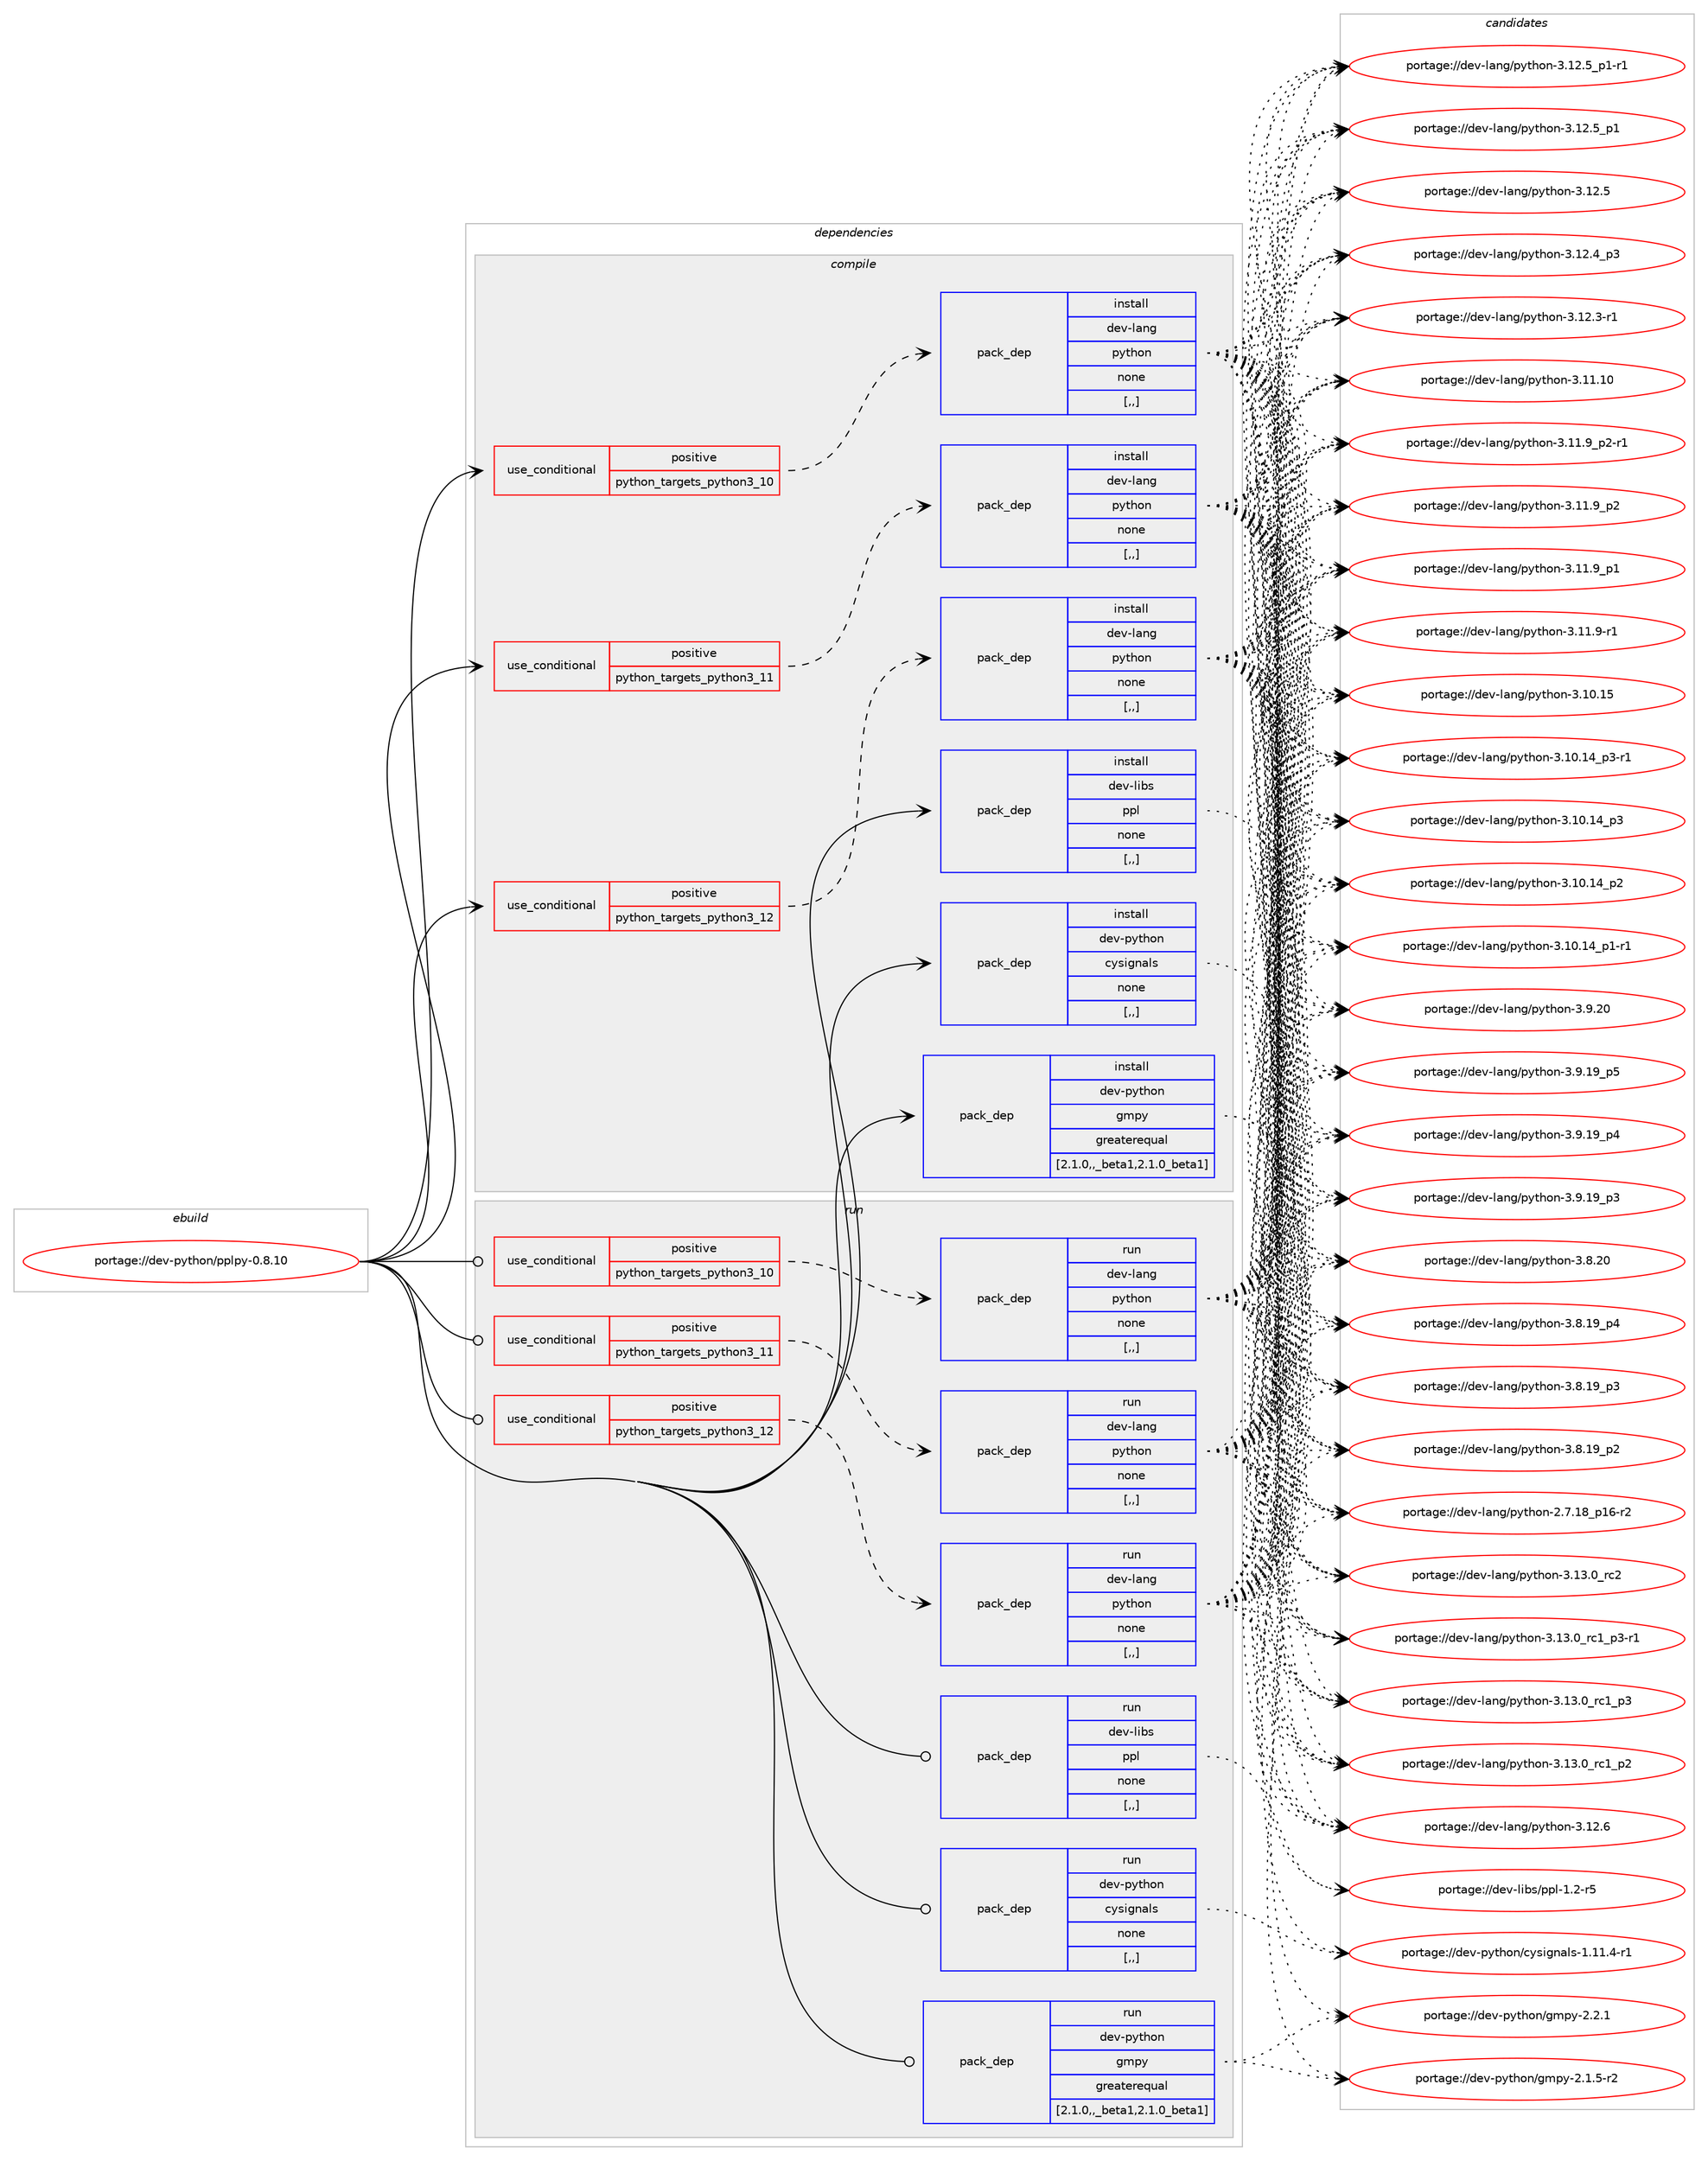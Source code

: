 digraph prolog {

# *************
# Graph options
# *************

newrank=true;
concentrate=true;
compound=true;
graph [rankdir=LR,fontname=Helvetica,fontsize=10,ranksep=1.5];#, ranksep=2.5, nodesep=0.2];
edge  [arrowhead=vee];
node  [fontname=Helvetica,fontsize=10];

# **********
# The ebuild
# **********

subgraph cluster_leftcol {
color=gray;
label=<<i>ebuild</i>>;
id [label="portage://dev-python/pplpy-0.8.10", color=red, width=4, href="../dev-python/pplpy-0.8.10.svg"];
}

# ****************
# The dependencies
# ****************

subgraph cluster_midcol {
color=gray;
label=<<i>dependencies</i>>;
subgraph cluster_compile {
fillcolor="#eeeeee";
style=filled;
label=<<i>compile</i>>;
subgraph cond166692 {
dependency649728 [label=<<TABLE BORDER="0" CELLBORDER="1" CELLSPACING="0" CELLPADDING="4"><TR><TD ROWSPAN="3" CELLPADDING="10">use_conditional</TD></TR><TR><TD>positive</TD></TR><TR><TD>python_targets_python3_10</TD></TR></TABLE>>, shape=none, color=red];
subgraph pack478215 {
dependency649729 [label=<<TABLE BORDER="0" CELLBORDER="1" CELLSPACING="0" CELLPADDING="4" WIDTH="220"><TR><TD ROWSPAN="6" CELLPADDING="30">pack_dep</TD></TR><TR><TD WIDTH="110">install</TD></TR><TR><TD>dev-lang</TD></TR><TR><TD>python</TD></TR><TR><TD>none</TD></TR><TR><TD>[,,]</TD></TR></TABLE>>, shape=none, color=blue];
}
dependency649728:e -> dependency649729:w [weight=20,style="dashed",arrowhead="vee"];
}
id:e -> dependency649728:w [weight=20,style="solid",arrowhead="vee"];
subgraph cond166693 {
dependency649730 [label=<<TABLE BORDER="0" CELLBORDER="1" CELLSPACING="0" CELLPADDING="4"><TR><TD ROWSPAN="3" CELLPADDING="10">use_conditional</TD></TR><TR><TD>positive</TD></TR><TR><TD>python_targets_python3_11</TD></TR></TABLE>>, shape=none, color=red];
subgraph pack478216 {
dependency649731 [label=<<TABLE BORDER="0" CELLBORDER="1" CELLSPACING="0" CELLPADDING="4" WIDTH="220"><TR><TD ROWSPAN="6" CELLPADDING="30">pack_dep</TD></TR><TR><TD WIDTH="110">install</TD></TR><TR><TD>dev-lang</TD></TR><TR><TD>python</TD></TR><TR><TD>none</TD></TR><TR><TD>[,,]</TD></TR></TABLE>>, shape=none, color=blue];
}
dependency649730:e -> dependency649731:w [weight=20,style="dashed",arrowhead="vee"];
}
id:e -> dependency649730:w [weight=20,style="solid",arrowhead="vee"];
subgraph cond166694 {
dependency649732 [label=<<TABLE BORDER="0" CELLBORDER="1" CELLSPACING="0" CELLPADDING="4"><TR><TD ROWSPAN="3" CELLPADDING="10">use_conditional</TD></TR><TR><TD>positive</TD></TR><TR><TD>python_targets_python3_12</TD></TR></TABLE>>, shape=none, color=red];
subgraph pack478217 {
dependency649733 [label=<<TABLE BORDER="0" CELLBORDER="1" CELLSPACING="0" CELLPADDING="4" WIDTH="220"><TR><TD ROWSPAN="6" CELLPADDING="30">pack_dep</TD></TR><TR><TD WIDTH="110">install</TD></TR><TR><TD>dev-lang</TD></TR><TR><TD>python</TD></TR><TR><TD>none</TD></TR><TR><TD>[,,]</TD></TR></TABLE>>, shape=none, color=blue];
}
dependency649732:e -> dependency649733:w [weight=20,style="dashed",arrowhead="vee"];
}
id:e -> dependency649732:w [weight=20,style="solid",arrowhead="vee"];
subgraph pack478218 {
dependency649734 [label=<<TABLE BORDER="0" CELLBORDER="1" CELLSPACING="0" CELLPADDING="4" WIDTH="220"><TR><TD ROWSPAN="6" CELLPADDING="30">pack_dep</TD></TR><TR><TD WIDTH="110">install</TD></TR><TR><TD>dev-libs</TD></TR><TR><TD>ppl</TD></TR><TR><TD>none</TD></TR><TR><TD>[,,]</TD></TR></TABLE>>, shape=none, color=blue];
}
id:e -> dependency649734:w [weight=20,style="solid",arrowhead="vee"];
subgraph pack478219 {
dependency649735 [label=<<TABLE BORDER="0" CELLBORDER="1" CELLSPACING="0" CELLPADDING="4" WIDTH="220"><TR><TD ROWSPAN="6" CELLPADDING="30">pack_dep</TD></TR><TR><TD WIDTH="110">install</TD></TR><TR><TD>dev-python</TD></TR><TR><TD>cysignals</TD></TR><TR><TD>none</TD></TR><TR><TD>[,,]</TD></TR></TABLE>>, shape=none, color=blue];
}
id:e -> dependency649735:w [weight=20,style="solid",arrowhead="vee"];
subgraph pack478220 {
dependency649736 [label=<<TABLE BORDER="0" CELLBORDER="1" CELLSPACING="0" CELLPADDING="4" WIDTH="220"><TR><TD ROWSPAN="6" CELLPADDING="30">pack_dep</TD></TR><TR><TD WIDTH="110">install</TD></TR><TR><TD>dev-python</TD></TR><TR><TD>gmpy</TD></TR><TR><TD>greaterequal</TD></TR><TR><TD>[2.1.0,,_beta1,2.1.0_beta1]</TD></TR></TABLE>>, shape=none, color=blue];
}
id:e -> dependency649736:w [weight=20,style="solid",arrowhead="vee"];
}
subgraph cluster_compileandrun {
fillcolor="#eeeeee";
style=filled;
label=<<i>compile and run</i>>;
}
subgraph cluster_run {
fillcolor="#eeeeee";
style=filled;
label=<<i>run</i>>;
subgraph cond166695 {
dependency649737 [label=<<TABLE BORDER="0" CELLBORDER="1" CELLSPACING="0" CELLPADDING="4"><TR><TD ROWSPAN="3" CELLPADDING="10">use_conditional</TD></TR><TR><TD>positive</TD></TR><TR><TD>python_targets_python3_10</TD></TR></TABLE>>, shape=none, color=red];
subgraph pack478221 {
dependency649738 [label=<<TABLE BORDER="0" CELLBORDER="1" CELLSPACING="0" CELLPADDING="4" WIDTH="220"><TR><TD ROWSPAN="6" CELLPADDING="30">pack_dep</TD></TR><TR><TD WIDTH="110">run</TD></TR><TR><TD>dev-lang</TD></TR><TR><TD>python</TD></TR><TR><TD>none</TD></TR><TR><TD>[,,]</TD></TR></TABLE>>, shape=none, color=blue];
}
dependency649737:e -> dependency649738:w [weight=20,style="dashed",arrowhead="vee"];
}
id:e -> dependency649737:w [weight=20,style="solid",arrowhead="odot"];
subgraph cond166696 {
dependency649739 [label=<<TABLE BORDER="0" CELLBORDER="1" CELLSPACING="0" CELLPADDING="4"><TR><TD ROWSPAN="3" CELLPADDING="10">use_conditional</TD></TR><TR><TD>positive</TD></TR><TR><TD>python_targets_python3_11</TD></TR></TABLE>>, shape=none, color=red];
subgraph pack478222 {
dependency649740 [label=<<TABLE BORDER="0" CELLBORDER="1" CELLSPACING="0" CELLPADDING="4" WIDTH="220"><TR><TD ROWSPAN="6" CELLPADDING="30">pack_dep</TD></TR><TR><TD WIDTH="110">run</TD></TR><TR><TD>dev-lang</TD></TR><TR><TD>python</TD></TR><TR><TD>none</TD></TR><TR><TD>[,,]</TD></TR></TABLE>>, shape=none, color=blue];
}
dependency649739:e -> dependency649740:w [weight=20,style="dashed",arrowhead="vee"];
}
id:e -> dependency649739:w [weight=20,style="solid",arrowhead="odot"];
subgraph cond166697 {
dependency649741 [label=<<TABLE BORDER="0" CELLBORDER="1" CELLSPACING="0" CELLPADDING="4"><TR><TD ROWSPAN="3" CELLPADDING="10">use_conditional</TD></TR><TR><TD>positive</TD></TR><TR><TD>python_targets_python3_12</TD></TR></TABLE>>, shape=none, color=red];
subgraph pack478223 {
dependency649742 [label=<<TABLE BORDER="0" CELLBORDER="1" CELLSPACING="0" CELLPADDING="4" WIDTH="220"><TR><TD ROWSPAN="6" CELLPADDING="30">pack_dep</TD></TR><TR><TD WIDTH="110">run</TD></TR><TR><TD>dev-lang</TD></TR><TR><TD>python</TD></TR><TR><TD>none</TD></TR><TR><TD>[,,]</TD></TR></TABLE>>, shape=none, color=blue];
}
dependency649741:e -> dependency649742:w [weight=20,style="dashed",arrowhead="vee"];
}
id:e -> dependency649741:w [weight=20,style="solid",arrowhead="odot"];
subgraph pack478224 {
dependency649743 [label=<<TABLE BORDER="0" CELLBORDER="1" CELLSPACING="0" CELLPADDING="4" WIDTH="220"><TR><TD ROWSPAN="6" CELLPADDING="30">pack_dep</TD></TR><TR><TD WIDTH="110">run</TD></TR><TR><TD>dev-libs</TD></TR><TR><TD>ppl</TD></TR><TR><TD>none</TD></TR><TR><TD>[,,]</TD></TR></TABLE>>, shape=none, color=blue];
}
id:e -> dependency649743:w [weight=20,style="solid",arrowhead="odot"];
subgraph pack478225 {
dependency649744 [label=<<TABLE BORDER="0" CELLBORDER="1" CELLSPACING="0" CELLPADDING="4" WIDTH="220"><TR><TD ROWSPAN="6" CELLPADDING="30">pack_dep</TD></TR><TR><TD WIDTH="110">run</TD></TR><TR><TD>dev-python</TD></TR><TR><TD>cysignals</TD></TR><TR><TD>none</TD></TR><TR><TD>[,,]</TD></TR></TABLE>>, shape=none, color=blue];
}
id:e -> dependency649744:w [weight=20,style="solid",arrowhead="odot"];
subgraph pack478226 {
dependency649745 [label=<<TABLE BORDER="0" CELLBORDER="1" CELLSPACING="0" CELLPADDING="4" WIDTH="220"><TR><TD ROWSPAN="6" CELLPADDING="30">pack_dep</TD></TR><TR><TD WIDTH="110">run</TD></TR><TR><TD>dev-python</TD></TR><TR><TD>gmpy</TD></TR><TR><TD>greaterequal</TD></TR><TR><TD>[2.1.0,,_beta1,2.1.0_beta1]</TD></TR></TABLE>>, shape=none, color=blue];
}
id:e -> dependency649745:w [weight=20,style="solid",arrowhead="odot"];
}
}

# **************
# The candidates
# **************

subgraph cluster_choices {
rank=same;
color=gray;
label=<<i>candidates</i>>;

subgraph choice478215 {
color=black;
nodesep=1;
choice10010111845108971101034711212111610411111045514649514648951149950 [label="portage://dev-lang/python-3.13.0_rc2", color=red, width=4,href="../dev-lang/python-3.13.0_rc2.svg"];
choice1001011184510897110103471121211161041111104551464951464895114994995112514511449 [label="portage://dev-lang/python-3.13.0_rc1_p3-r1", color=red, width=4,href="../dev-lang/python-3.13.0_rc1_p3-r1.svg"];
choice100101118451089711010347112121116104111110455146495146489511499499511251 [label="portage://dev-lang/python-3.13.0_rc1_p3", color=red, width=4,href="../dev-lang/python-3.13.0_rc1_p3.svg"];
choice100101118451089711010347112121116104111110455146495146489511499499511250 [label="portage://dev-lang/python-3.13.0_rc1_p2", color=red, width=4,href="../dev-lang/python-3.13.0_rc1_p2.svg"];
choice10010111845108971101034711212111610411111045514649504654 [label="portage://dev-lang/python-3.12.6", color=red, width=4,href="../dev-lang/python-3.12.6.svg"];
choice1001011184510897110103471121211161041111104551464950465395112494511449 [label="portage://dev-lang/python-3.12.5_p1-r1", color=red, width=4,href="../dev-lang/python-3.12.5_p1-r1.svg"];
choice100101118451089711010347112121116104111110455146495046539511249 [label="portage://dev-lang/python-3.12.5_p1", color=red, width=4,href="../dev-lang/python-3.12.5_p1.svg"];
choice10010111845108971101034711212111610411111045514649504653 [label="portage://dev-lang/python-3.12.5", color=red, width=4,href="../dev-lang/python-3.12.5.svg"];
choice100101118451089711010347112121116104111110455146495046529511251 [label="portage://dev-lang/python-3.12.4_p3", color=red, width=4,href="../dev-lang/python-3.12.4_p3.svg"];
choice100101118451089711010347112121116104111110455146495046514511449 [label="portage://dev-lang/python-3.12.3-r1", color=red, width=4,href="../dev-lang/python-3.12.3-r1.svg"];
choice1001011184510897110103471121211161041111104551464949464948 [label="portage://dev-lang/python-3.11.10", color=red, width=4,href="../dev-lang/python-3.11.10.svg"];
choice1001011184510897110103471121211161041111104551464949465795112504511449 [label="portage://dev-lang/python-3.11.9_p2-r1", color=red, width=4,href="../dev-lang/python-3.11.9_p2-r1.svg"];
choice100101118451089711010347112121116104111110455146494946579511250 [label="portage://dev-lang/python-3.11.9_p2", color=red, width=4,href="../dev-lang/python-3.11.9_p2.svg"];
choice100101118451089711010347112121116104111110455146494946579511249 [label="portage://dev-lang/python-3.11.9_p1", color=red, width=4,href="../dev-lang/python-3.11.9_p1.svg"];
choice100101118451089711010347112121116104111110455146494946574511449 [label="portage://dev-lang/python-3.11.9-r1", color=red, width=4,href="../dev-lang/python-3.11.9-r1.svg"];
choice1001011184510897110103471121211161041111104551464948464953 [label="portage://dev-lang/python-3.10.15", color=red, width=4,href="../dev-lang/python-3.10.15.svg"];
choice100101118451089711010347112121116104111110455146494846495295112514511449 [label="portage://dev-lang/python-3.10.14_p3-r1", color=red, width=4,href="../dev-lang/python-3.10.14_p3-r1.svg"];
choice10010111845108971101034711212111610411111045514649484649529511251 [label="portage://dev-lang/python-3.10.14_p3", color=red, width=4,href="../dev-lang/python-3.10.14_p3.svg"];
choice10010111845108971101034711212111610411111045514649484649529511250 [label="portage://dev-lang/python-3.10.14_p2", color=red, width=4,href="../dev-lang/python-3.10.14_p2.svg"];
choice100101118451089711010347112121116104111110455146494846495295112494511449 [label="portage://dev-lang/python-3.10.14_p1-r1", color=red, width=4,href="../dev-lang/python-3.10.14_p1-r1.svg"];
choice10010111845108971101034711212111610411111045514657465048 [label="portage://dev-lang/python-3.9.20", color=red, width=4,href="../dev-lang/python-3.9.20.svg"];
choice100101118451089711010347112121116104111110455146574649579511253 [label="portage://dev-lang/python-3.9.19_p5", color=red, width=4,href="../dev-lang/python-3.9.19_p5.svg"];
choice100101118451089711010347112121116104111110455146574649579511252 [label="portage://dev-lang/python-3.9.19_p4", color=red, width=4,href="../dev-lang/python-3.9.19_p4.svg"];
choice100101118451089711010347112121116104111110455146574649579511251 [label="portage://dev-lang/python-3.9.19_p3", color=red, width=4,href="../dev-lang/python-3.9.19_p3.svg"];
choice10010111845108971101034711212111610411111045514656465048 [label="portage://dev-lang/python-3.8.20", color=red, width=4,href="../dev-lang/python-3.8.20.svg"];
choice100101118451089711010347112121116104111110455146564649579511252 [label="portage://dev-lang/python-3.8.19_p4", color=red, width=4,href="../dev-lang/python-3.8.19_p4.svg"];
choice100101118451089711010347112121116104111110455146564649579511251 [label="portage://dev-lang/python-3.8.19_p3", color=red, width=4,href="../dev-lang/python-3.8.19_p3.svg"];
choice100101118451089711010347112121116104111110455146564649579511250 [label="portage://dev-lang/python-3.8.19_p2", color=red, width=4,href="../dev-lang/python-3.8.19_p2.svg"];
choice100101118451089711010347112121116104111110455046554649569511249544511450 [label="portage://dev-lang/python-2.7.18_p16-r2", color=red, width=4,href="../dev-lang/python-2.7.18_p16-r2.svg"];
dependency649729:e -> choice10010111845108971101034711212111610411111045514649514648951149950:w [style=dotted,weight="100"];
dependency649729:e -> choice1001011184510897110103471121211161041111104551464951464895114994995112514511449:w [style=dotted,weight="100"];
dependency649729:e -> choice100101118451089711010347112121116104111110455146495146489511499499511251:w [style=dotted,weight="100"];
dependency649729:e -> choice100101118451089711010347112121116104111110455146495146489511499499511250:w [style=dotted,weight="100"];
dependency649729:e -> choice10010111845108971101034711212111610411111045514649504654:w [style=dotted,weight="100"];
dependency649729:e -> choice1001011184510897110103471121211161041111104551464950465395112494511449:w [style=dotted,weight="100"];
dependency649729:e -> choice100101118451089711010347112121116104111110455146495046539511249:w [style=dotted,weight="100"];
dependency649729:e -> choice10010111845108971101034711212111610411111045514649504653:w [style=dotted,weight="100"];
dependency649729:e -> choice100101118451089711010347112121116104111110455146495046529511251:w [style=dotted,weight="100"];
dependency649729:e -> choice100101118451089711010347112121116104111110455146495046514511449:w [style=dotted,weight="100"];
dependency649729:e -> choice1001011184510897110103471121211161041111104551464949464948:w [style=dotted,weight="100"];
dependency649729:e -> choice1001011184510897110103471121211161041111104551464949465795112504511449:w [style=dotted,weight="100"];
dependency649729:e -> choice100101118451089711010347112121116104111110455146494946579511250:w [style=dotted,weight="100"];
dependency649729:e -> choice100101118451089711010347112121116104111110455146494946579511249:w [style=dotted,weight="100"];
dependency649729:e -> choice100101118451089711010347112121116104111110455146494946574511449:w [style=dotted,weight="100"];
dependency649729:e -> choice1001011184510897110103471121211161041111104551464948464953:w [style=dotted,weight="100"];
dependency649729:e -> choice100101118451089711010347112121116104111110455146494846495295112514511449:w [style=dotted,weight="100"];
dependency649729:e -> choice10010111845108971101034711212111610411111045514649484649529511251:w [style=dotted,weight="100"];
dependency649729:e -> choice10010111845108971101034711212111610411111045514649484649529511250:w [style=dotted,weight="100"];
dependency649729:e -> choice100101118451089711010347112121116104111110455146494846495295112494511449:w [style=dotted,weight="100"];
dependency649729:e -> choice10010111845108971101034711212111610411111045514657465048:w [style=dotted,weight="100"];
dependency649729:e -> choice100101118451089711010347112121116104111110455146574649579511253:w [style=dotted,weight="100"];
dependency649729:e -> choice100101118451089711010347112121116104111110455146574649579511252:w [style=dotted,weight="100"];
dependency649729:e -> choice100101118451089711010347112121116104111110455146574649579511251:w [style=dotted,weight="100"];
dependency649729:e -> choice10010111845108971101034711212111610411111045514656465048:w [style=dotted,weight="100"];
dependency649729:e -> choice100101118451089711010347112121116104111110455146564649579511252:w [style=dotted,weight="100"];
dependency649729:e -> choice100101118451089711010347112121116104111110455146564649579511251:w [style=dotted,weight="100"];
dependency649729:e -> choice100101118451089711010347112121116104111110455146564649579511250:w [style=dotted,weight="100"];
dependency649729:e -> choice100101118451089711010347112121116104111110455046554649569511249544511450:w [style=dotted,weight="100"];
}
subgraph choice478216 {
color=black;
nodesep=1;
choice10010111845108971101034711212111610411111045514649514648951149950 [label="portage://dev-lang/python-3.13.0_rc2", color=red, width=4,href="../dev-lang/python-3.13.0_rc2.svg"];
choice1001011184510897110103471121211161041111104551464951464895114994995112514511449 [label="portage://dev-lang/python-3.13.0_rc1_p3-r1", color=red, width=4,href="../dev-lang/python-3.13.0_rc1_p3-r1.svg"];
choice100101118451089711010347112121116104111110455146495146489511499499511251 [label="portage://dev-lang/python-3.13.0_rc1_p3", color=red, width=4,href="../dev-lang/python-3.13.0_rc1_p3.svg"];
choice100101118451089711010347112121116104111110455146495146489511499499511250 [label="portage://dev-lang/python-3.13.0_rc1_p2", color=red, width=4,href="../dev-lang/python-3.13.0_rc1_p2.svg"];
choice10010111845108971101034711212111610411111045514649504654 [label="portage://dev-lang/python-3.12.6", color=red, width=4,href="../dev-lang/python-3.12.6.svg"];
choice1001011184510897110103471121211161041111104551464950465395112494511449 [label="portage://dev-lang/python-3.12.5_p1-r1", color=red, width=4,href="../dev-lang/python-3.12.5_p1-r1.svg"];
choice100101118451089711010347112121116104111110455146495046539511249 [label="portage://dev-lang/python-3.12.5_p1", color=red, width=4,href="../dev-lang/python-3.12.5_p1.svg"];
choice10010111845108971101034711212111610411111045514649504653 [label="portage://dev-lang/python-3.12.5", color=red, width=4,href="../dev-lang/python-3.12.5.svg"];
choice100101118451089711010347112121116104111110455146495046529511251 [label="portage://dev-lang/python-3.12.4_p3", color=red, width=4,href="../dev-lang/python-3.12.4_p3.svg"];
choice100101118451089711010347112121116104111110455146495046514511449 [label="portage://dev-lang/python-3.12.3-r1", color=red, width=4,href="../dev-lang/python-3.12.3-r1.svg"];
choice1001011184510897110103471121211161041111104551464949464948 [label="portage://dev-lang/python-3.11.10", color=red, width=4,href="../dev-lang/python-3.11.10.svg"];
choice1001011184510897110103471121211161041111104551464949465795112504511449 [label="portage://dev-lang/python-3.11.9_p2-r1", color=red, width=4,href="../dev-lang/python-3.11.9_p2-r1.svg"];
choice100101118451089711010347112121116104111110455146494946579511250 [label="portage://dev-lang/python-3.11.9_p2", color=red, width=4,href="../dev-lang/python-3.11.9_p2.svg"];
choice100101118451089711010347112121116104111110455146494946579511249 [label="portage://dev-lang/python-3.11.9_p1", color=red, width=4,href="../dev-lang/python-3.11.9_p1.svg"];
choice100101118451089711010347112121116104111110455146494946574511449 [label="portage://dev-lang/python-3.11.9-r1", color=red, width=4,href="../dev-lang/python-3.11.9-r1.svg"];
choice1001011184510897110103471121211161041111104551464948464953 [label="portage://dev-lang/python-3.10.15", color=red, width=4,href="../dev-lang/python-3.10.15.svg"];
choice100101118451089711010347112121116104111110455146494846495295112514511449 [label="portage://dev-lang/python-3.10.14_p3-r1", color=red, width=4,href="../dev-lang/python-3.10.14_p3-r1.svg"];
choice10010111845108971101034711212111610411111045514649484649529511251 [label="portage://dev-lang/python-3.10.14_p3", color=red, width=4,href="../dev-lang/python-3.10.14_p3.svg"];
choice10010111845108971101034711212111610411111045514649484649529511250 [label="portage://dev-lang/python-3.10.14_p2", color=red, width=4,href="../dev-lang/python-3.10.14_p2.svg"];
choice100101118451089711010347112121116104111110455146494846495295112494511449 [label="portage://dev-lang/python-3.10.14_p1-r1", color=red, width=4,href="../dev-lang/python-3.10.14_p1-r1.svg"];
choice10010111845108971101034711212111610411111045514657465048 [label="portage://dev-lang/python-3.9.20", color=red, width=4,href="../dev-lang/python-3.9.20.svg"];
choice100101118451089711010347112121116104111110455146574649579511253 [label="portage://dev-lang/python-3.9.19_p5", color=red, width=4,href="../dev-lang/python-3.9.19_p5.svg"];
choice100101118451089711010347112121116104111110455146574649579511252 [label="portage://dev-lang/python-3.9.19_p4", color=red, width=4,href="../dev-lang/python-3.9.19_p4.svg"];
choice100101118451089711010347112121116104111110455146574649579511251 [label="portage://dev-lang/python-3.9.19_p3", color=red, width=4,href="../dev-lang/python-3.9.19_p3.svg"];
choice10010111845108971101034711212111610411111045514656465048 [label="portage://dev-lang/python-3.8.20", color=red, width=4,href="../dev-lang/python-3.8.20.svg"];
choice100101118451089711010347112121116104111110455146564649579511252 [label="portage://dev-lang/python-3.8.19_p4", color=red, width=4,href="../dev-lang/python-3.8.19_p4.svg"];
choice100101118451089711010347112121116104111110455146564649579511251 [label="portage://dev-lang/python-3.8.19_p3", color=red, width=4,href="../dev-lang/python-3.8.19_p3.svg"];
choice100101118451089711010347112121116104111110455146564649579511250 [label="portage://dev-lang/python-3.8.19_p2", color=red, width=4,href="../dev-lang/python-3.8.19_p2.svg"];
choice100101118451089711010347112121116104111110455046554649569511249544511450 [label="portage://dev-lang/python-2.7.18_p16-r2", color=red, width=4,href="../dev-lang/python-2.7.18_p16-r2.svg"];
dependency649731:e -> choice10010111845108971101034711212111610411111045514649514648951149950:w [style=dotted,weight="100"];
dependency649731:e -> choice1001011184510897110103471121211161041111104551464951464895114994995112514511449:w [style=dotted,weight="100"];
dependency649731:e -> choice100101118451089711010347112121116104111110455146495146489511499499511251:w [style=dotted,weight="100"];
dependency649731:e -> choice100101118451089711010347112121116104111110455146495146489511499499511250:w [style=dotted,weight="100"];
dependency649731:e -> choice10010111845108971101034711212111610411111045514649504654:w [style=dotted,weight="100"];
dependency649731:e -> choice1001011184510897110103471121211161041111104551464950465395112494511449:w [style=dotted,weight="100"];
dependency649731:e -> choice100101118451089711010347112121116104111110455146495046539511249:w [style=dotted,weight="100"];
dependency649731:e -> choice10010111845108971101034711212111610411111045514649504653:w [style=dotted,weight="100"];
dependency649731:e -> choice100101118451089711010347112121116104111110455146495046529511251:w [style=dotted,weight="100"];
dependency649731:e -> choice100101118451089711010347112121116104111110455146495046514511449:w [style=dotted,weight="100"];
dependency649731:e -> choice1001011184510897110103471121211161041111104551464949464948:w [style=dotted,weight="100"];
dependency649731:e -> choice1001011184510897110103471121211161041111104551464949465795112504511449:w [style=dotted,weight="100"];
dependency649731:e -> choice100101118451089711010347112121116104111110455146494946579511250:w [style=dotted,weight="100"];
dependency649731:e -> choice100101118451089711010347112121116104111110455146494946579511249:w [style=dotted,weight="100"];
dependency649731:e -> choice100101118451089711010347112121116104111110455146494946574511449:w [style=dotted,weight="100"];
dependency649731:e -> choice1001011184510897110103471121211161041111104551464948464953:w [style=dotted,weight="100"];
dependency649731:e -> choice100101118451089711010347112121116104111110455146494846495295112514511449:w [style=dotted,weight="100"];
dependency649731:e -> choice10010111845108971101034711212111610411111045514649484649529511251:w [style=dotted,weight="100"];
dependency649731:e -> choice10010111845108971101034711212111610411111045514649484649529511250:w [style=dotted,weight="100"];
dependency649731:e -> choice100101118451089711010347112121116104111110455146494846495295112494511449:w [style=dotted,weight="100"];
dependency649731:e -> choice10010111845108971101034711212111610411111045514657465048:w [style=dotted,weight="100"];
dependency649731:e -> choice100101118451089711010347112121116104111110455146574649579511253:w [style=dotted,weight="100"];
dependency649731:e -> choice100101118451089711010347112121116104111110455146574649579511252:w [style=dotted,weight="100"];
dependency649731:e -> choice100101118451089711010347112121116104111110455146574649579511251:w [style=dotted,weight="100"];
dependency649731:e -> choice10010111845108971101034711212111610411111045514656465048:w [style=dotted,weight="100"];
dependency649731:e -> choice100101118451089711010347112121116104111110455146564649579511252:w [style=dotted,weight="100"];
dependency649731:e -> choice100101118451089711010347112121116104111110455146564649579511251:w [style=dotted,weight="100"];
dependency649731:e -> choice100101118451089711010347112121116104111110455146564649579511250:w [style=dotted,weight="100"];
dependency649731:e -> choice100101118451089711010347112121116104111110455046554649569511249544511450:w [style=dotted,weight="100"];
}
subgraph choice478217 {
color=black;
nodesep=1;
choice10010111845108971101034711212111610411111045514649514648951149950 [label="portage://dev-lang/python-3.13.0_rc2", color=red, width=4,href="../dev-lang/python-3.13.0_rc2.svg"];
choice1001011184510897110103471121211161041111104551464951464895114994995112514511449 [label="portage://dev-lang/python-3.13.0_rc1_p3-r1", color=red, width=4,href="../dev-lang/python-3.13.0_rc1_p3-r1.svg"];
choice100101118451089711010347112121116104111110455146495146489511499499511251 [label="portage://dev-lang/python-3.13.0_rc1_p3", color=red, width=4,href="../dev-lang/python-3.13.0_rc1_p3.svg"];
choice100101118451089711010347112121116104111110455146495146489511499499511250 [label="portage://dev-lang/python-3.13.0_rc1_p2", color=red, width=4,href="../dev-lang/python-3.13.0_rc1_p2.svg"];
choice10010111845108971101034711212111610411111045514649504654 [label="portage://dev-lang/python-3.12.6", color=red, width=4,href="../dev-lang/python-3.12.6.svg"];
choice1001011184510897110103471121211161041111104551464950465395112494511449 [label="portage://dev-lang/python-3.12.5_p1-r1", color=red, width=4,href="../dev-lang/python-3.12.5_p1-r1.svg"];
choice100101118451089711010347112121116104111110455146495046539511249 [label="portage://dev-lang/python-3.12.5_p1", color=red, width=4,href="../dev-lang/python-3.12.5_p1.svg"];
choice10010111845108971101034711212111610411111045514649504653 [label="portage://dev-lang/python-3.12.5", color=red, width=4,href="../dev-lang/python-3.12.5.svg"];
choice100101118451089711010347112121116104111110455146495046529511251 [label="portage://dev-lang/python-3.12.4_p3", color=red, width=4,href="../dev-lang/python-3.12.4_p3.svg"];
choice100101118451089711010347112121116104111110455146495046514511449 [label="portage://dev-lang/python-3.12.3-r1", color=red, width=4,href="../dev-lang/python-3.12.3-r1.svg"];
choice1001011184510897110103471121211161041111104551464949464948 [label="portage://dev-lang/python-3.11.10", color=red, width=4,href="../dev-lang/python-3.11.10.svg"];
choice1001011184510897110103471121211161041111104551464949465795112504511449 [label="portage://dev-lang/python-3.11.9_p2-r1", color=red, width=4,href="../dev-lang/python-3.11.9_p2-r1.svg"];
choice100101118451089711010347112121116104111110455146494946579511250 [label="portage://dev-lang/python-3.11.9_p2", color=red, width=4,href="../dev-lang/python-3.11.9_p2.svg"];
choice100101118451089711010347112121116104111110455146494946579511249 [label="portage://dev-lang/python-3.11.9_p1", color=red, width=4,href="../dev-lang/python-3.11.9_p1.svg"];
choice100101118451089711010347112121116104111110455146494946574511449 [label="portage://dev-lang/python-3.11.9-r1", color=red, width=4,href="../dev-lang/python-3.11.9-r1.svg"];
choice1001011184510897110103471121211161041111104551464948464953 [label="portage://dev-lang/python-3.10.15", color=red, width=4,href="../dev-lang/python-3.10.15.svg"];
choice100101118451089711010347112121116104111110455146494846495295112514511449 [label="portage://dev-lang/python-3.10.14_p3-r1", color=red, width=4,href="../dev-lang/python-3.10.14_p3-r1.svg"];
choice10010111845108971101034711212111610411111045514649484649529511251 [label="portage://dev-lang/python-3.10.14_p3", color=red, width=4,href="../dev-lang/python-3.10.14_p3.svg"];
choice10010111845108971101034711212111610411111045514649484649529511250 [label="portage://dev-lang/python-3.10.14_p2", color=red, width=4,href="../dev-lang/python-3.10.14_p2.svg"];
choice100101118451089711010347112121116104111110455146494846495295112494511449 [label="portage://dev-lang/python-3.10.14_p1-r1", color=red, width=4,href="../dev-lang/python-3.10.14_p1-r1.svg"];
choice10010111845108971101034711212111610411111045514657465048 [label="portage://dev-lang/python-3.9.20", color=red, width=4,href="../dev-lang/python-3.9.20.svg"];
choice100101118451089711010347112121116104111110455146574649579511253 [label="portage://dev-lang/python-3.9.19_p5", color=red, width=4,href="../dev-lang/python-3.9.19_p5.svg"];
choice100101118451089711010347112121116104111110455146574649579511252 [label="portage://dev-lang/python-3.9.19_p4", color=red, width=4,href="../dev-lang/python-3.9.19_p4.svg"];
choice100101118451089711010347112121116104111110455146574649579511251 [label="portage://dev-lang/python-3.9.19_p3", color=red, width=4,href="../dev-lang/python-3.9.19_p3.svg"];
choice10010111845108971101034711212111610411111045514656465048 [label="portage://dev-lang/python-3.8.20", color=red, width=4,href="../dev-lang/python-3.8.20.svg"];
choice100101118451089711010347112121116104111110455146564649579511252 [label="portage://dev-lang/python-3.8.19_p4", color=red, width=4,href="../dev-lang/python-3.8.19_p4.svg"];
choice100101118451089711010347112121116104111110455146564649579511251 [label="portage://dev-lang/python-3.8.19_p3", color=red, width=4,href="../dev-lang/python-3.8.19_p3.svg"];
choice100101118451089711010347112121116104111110455146564649579511250 [label="portage://dev-lang/python-3.8.19_p2", color=red, width=4,href="../dev-lang/python-3.8.19_p2.svg"];
choice100101118451089711010347112121116104111110455046554649569511249544511450 [label="portage://dev-lang/python-2.7.18_p16-r2", color=red, width=4,href="../dev-lang/python-2.7.18_p16-r2.svg"];
dependency649733:e -> choice10010111845108971101034711212111610411111045514649514648951149950:w [style=dotted,weight="100"];
dependency649733:e -> choice1001011184510897110103471121211161041111104551464951464895114994995112514511449:w [style=dotted,weight="100"];
dependency649733:e -> choice100101118451089711010347112121116104111110455146495146489511499499511251:w [style=dotted,weight="100"];
dependency649733:e -> choice100101118451089711010347112121116104111110455146495146489511499499511250:w [style=dotted,weight="100"];
dependency649733:e -> choice10010111845108971101034711212111610411111045514649504654:w [style=dotted,weight="100"];
dependency649733:e -> choice1001011184510897110103471121211161041111104551464950465395112494511449:w [style=dotted,weight="100"];
dependency649733:e -> choice100101118451089711010347112121116104111110455146495046539511249:w [style=dotted,weight="100"];
dependency649733:e -> choice10010111845108971101034711212111610411111045514649504653:w [style=dotted,weight="100"];
dependency649733:e -> choice100101118451089711010347112121116104111110455146495046529511251:w [style=dotted,weight="100"];
dependency649733:e -> choice100101118451089711010347112121116104111110455146495046514511449:w [style=dotted,weight="100"];
dependency649733:e -> choice1001011184510897110103471121211161041111104551464949464948:w [style=dotted,weight="100"];
dependency649733:e -> choice1001011184510897110103471121211161041111104551464949465795112504511449:w [style=dotted,weight="100"];
dependency649733:e -> choice100101118451089711010347112121116104111110455146494946579511250:w [style=dotted,weight="100"];
dependency649733:e -> choice100101118451089711010347112121116104111110455146494946579511249:w [style=dotted,weight="100"];
dependency649733:e -> choice100101118451089711010347112121116104111110455146494946574511449:w [style=dotted,weight="100"];
dependency649733:e -> choice1001011184510897110103471121211161041111104551464948464953:w [style=dotted,weight="100"];
dependency649733:e -> choice100101118451089711010347112121116104111110455146494846495295112514511449:w [style=dotted,weight="100"];
dependency649733:e -> choice10010111845108971101034711212111610411111045514649484649529511251:w [style=dotted,weight="100"];
dependency649733:e -> choice10010111845108971101034711212111610411111045514649484649529511250:w [style=dotted,weight="100"];
dependency649733:e -> choice100101118451089711010347112121116104111110455146494846495295112494511449:w [style=dotted,weight="100"];
dependency649733:e -> choice10010111845108971101034711212111610411111045514657465048:w [style=dotted,weight="100"];
dependency649733:e -> choice100101118451089711010347112121116104111110455146574649579511253:w [style=dotted,weight="100"];
dependency649733:e -> choice100101118451089711010347112121116104111110455146574649579511252:w [style=dotted,weight="100"];
dependency649733:e -> choice100101118451089711010347112121116104111110455146574649579511251:w [style=dotted,weight="100"];
dependency649733:e -> choice10010111845108971101034711212111610411111045514656465048:w [style=dotted,weight="100"];
dependency649733:e -> choice100101118451089711010347112121116104111110455146564649579511252:w [style=dotted,weight="100"];
dependency649733:e -> choice100101118451089711010347112121116104111110455146564649579511251:w [style=dotted,weight="100"];
dependency649733:e -> choice100101118451089711010347112121116104111110455146564649579511250:w [style=dotted,weight="100"];
dependency649733:e -> choice100101118451089711010347112121116104111110455046554649569511249544511450:w [style=dotted,weight="100"];
}
subgraph choice478218 {
color=black;
nodesep=1;
choice100101118451081059811547112112108454946504511453 [label="portage://dev-libs/ppl-1.2-r5", color=red, width=4,href="../dev-libs/ppl-1.2-r5.svg"];
dependency649734:e -> choice100101118451081059811547112112108454946504511453:w [style=dotted,weight="100"];
}
subgraph choice478219 {
color=black;
nodesep=1;
choice10010111845112121116104111110479912111510510311097108115454946494946524511449 [label="portage://dev-python/cysignals-1.11.4-r1", color=red, width=4,href="../dev-python/cysignals-1.11.4-r1.svg"];
dependency649735:e -> choice10010111845112121116104111110479912111510510311097108115454946494946524511449:w [style=dotted,weight="100"];
}
subgraph choice478220 {
color=black;
nodesep=1;
choice1001011184511212111610411111047103109112121455046504649 [label="portage://dev-python/gmpy-2.2.1", color=red, width=4,href="../dev-python/gmpy-2.2.1.svg"];
choice10010111845112121116104111110471031091121214550464946534511450 [label="portage://dev-python/gmpy-2.1.5-r2", color=red, width=4,href="../dev-python/gmpy-2.1.5-r2.svg"];
dependency649736:e -> choice1001011184511212111610411111047103109112121455046504649:w [style=dotted,weight="100"];
dependency649736:e -> choice10010111845112121116104111110471031091121214550464946534511450:w [style=dotted,weight="100"];
}
subgraph choice478221 {
color=black;
nodesep=1;
choice10010111845108971101034711212111610411111045514649514648951149950 [label="portage://dev-lang/python-3.13.0_rc2", color=red, width=4,href="../dev-lang/python-3.13.0_rc2.svg"];
choice1001011184510897110103471121211161041111104551464951464895114994995112514511449 [label="portage://dev-lang/python-3.13.0_rc1_p3-r1", color=red, width=4,href="../dev-lang/python-3.13.0_rc1_p3-r1.svg"];
choice100101118451089711010347112121116104111110455146495146489511499499511251 [label="portage://dev-lang/python-3.13.0_rc1_p3", color=red, width=4,href="../dev-lang/python-3.13.0_rc1_p3.svg"];
choice100101118451089711010347112121116104111110455146495146489511499499511250 [label="portage://dev-lang/python-3.13.0_rc1_p2", color=red, width=4,href="../dev-lang/python-3.13.0_rc1_p2.svg"];
choice10010111845108971101034711212111610411111045514649504654 [label="portage://dev-lang/python-3.12.6", color=red, width=4,href="../dev-lang/python-3.12.6.svg"];
choice1001011184510897110103471121211161041111104551464950465395112494511449 [label="portage://dev-lang/python-3.12.5_p1-r1", color=red, width=4,href="../dev-lang/python-3.12.5_p1-r1.svg"];
choice100101118451089711010347112121116104111110455146495046539511249 [label="portage://dev-lang/python-3.12.5_p1", color=red, width=4,href="../dev-lang/python-3.12.5_p1.svg"];
choice10010111845108971101034711212111610411111045514649504653 [label="portage://dev-lang/python-3.12.5", color=red, width=4,href="../dev-lang/python-3.12.5.svg"];
choice100101118451089711010347112121116104111110455146495046529511251 [label="portage://dev-lang/python-3.12.4_p3", color=red, width=4,href="../dev-lang/python-3.12.4_p3.svg"];
choice100101118451089711010347112121116104111110455146495046514511449 [label="portage://dev-lang/python-3.12.3-r1", color=red, width=4,href="../dev-lang/python-3.12.3-r1.svg"];
choice1001011184510897110103471121211161041111104551464949464948 [label="portage://dev-lang/python-3.11.10", color=red, width=4,href="../dev-lang/python-3.11.10.svg"];
choice1001011184510897110103471121211161041111104551464949465795112504511449 [label="portage://dev-lang/python-3.11.9_p2-r1", color=red, width=4,href="../dev-lang/python-3.11.9_p2-r1.svg"];
choice100101118451089711010347112121116104111110455146494946579511250 [label="portage://dev-lang/python-3.11.9_p2", color=red, width=4,href="../dev-lang/python-3.11.9_p2.svg"];
choice100101118451089711010347112121116104111110455146494946579511249 [label="portage://dev-lang/python-3.11.9_p1", color=red, width=4,href="../dev-lang/python-3.11.9_p1.svg"];
choice100101118451089711010347112121116104111110455146494946574511449 [label="portage://dev-lang/python-3.11.9-r1", color=red, width=4,href="../dev-lang/python-3.11.9-r1.svg"];
choice1001011184510897110103471121211161041111104551464948464953 [label="portage://dev-lang/python-3.10.15", color=red, width=4,href="../dev-lang/python-3.10.15.svg"];
choice100101118451089711010347112121116104111110455146494846495295112514511449 [label="portage://dev-lang/python-3.10.14_p3-r1", color=red, width=4,href="../dev-lang/python-3.10.14_p3-r1.svg"];
choice10010111845108971101034711212111610411111045514649484649529511251 [label="portage://dev-lang/python-3.10.14_p3", color=red, width=4,href="../dev-lang/python-3.10.14_p3.svg"];
choice10010111845108971101034711212111610411111045514649484649529511250 [label="portage://dev-lang/python-3.10.14_p2", color=red, width=4,href="../dev-lang/python-3.10.14_p2.svg"];
choice100101118451089711010347112121116104111110455146494846495295112494511449 [label="portage://dev-lang/python-3.10.14_p1-r1", color=red, width=4,href="../dev-lang/python-3.10.14_p1-r1.svg"];
choice10010111845108971101034711212111610411111045514657465048 [label="portage://dev-lang/python-3.9.20", color=red, width=4,href="../dev-lang/python-3.9.20.svg"];
choice100101118451089711010347112121116104111110455146574649579511253 [label="portage://dev-lang/python-3.9.19_p5", color=red, width=4,href="../dev-lang/python-3.9.19_p5.svg"];
choice100101118451089711010347112121116104111110455146574649579511252 [label="portage://dev-lang/python-3.9.19_p4", color=red, width=4,href="../dev-lang/python-3.9.19_p4.svg"];
choice100101118451089711010347112121116104111110455146574649579511251 [label="portage://dev-lang/python-3.9.19_p3", color=red, width=4,href="../dev-lang/python-3.9.19_p3.svg"];
choice10010111845108971101034711212111610411111045514656465048 [label="portage://dev-lang/python-3.8.20", color=red, width=4,href="../dev-lang/python-3.8.20.svg"];
choice100101118451089711010347112121116104111110455146564649579511252 [label="portage://dev-lang/python-3.8.19_p4", color=red, width=4,href="../dev-lang/python-3.8.19_p4.svg"];
choice100101118451089711010347112121116104111110455146564649579511251 [label="portage://dev-lang/python-3.8.19_p3", color=red, width=4,href="../dev-lang/python-3.8.19_p3.svg"];
choice100101118451089711010347112121116104111110455146564649579511250 [label="portage://dev-lang/python-3.8.19_p2", color=red, width=4,href="../dev-lang/python-3.8.19_p2.svg"];
choice100101118451089711010347112121116104111110455046554649569511249544511450 [label="portage://dev-lang/python-2.7.18_p16-r2", color=red, width=4,href="../dev-lang/python-2.7.18_p16-r2.svg"];
dependency649738:e -> choice10010111845108971101034711212111610411111045514649514648951149950:w [style=dotted,weight="100"];
dependency649738:e -> choice1001011184510897110103471121211161041111104551464951464895114994995112514511449:w [style=dotted,weight="100"];
dependency649738:e -> choice100101118451089711010347112121116104111110455146495146489511499499511251:w [style=dotted,weight="100"];
dependency649738:e -> choice100101118451089711010347112121116104111110455146495146489511499499511250:w [style=dotted,weight="100"];
dependency649738:e -> choice10010111845108971101034711212111610411111045514649504654:w [style=dotted,weight="100"];
dependency649738:e -> choice1001011184510897110103471121211161041111104551464950465395112494511449:w [style=dotted,weight="100"];
dependency649738:e -> choice100101118451089711010347112121116104111110455146495046539511249:w [style=dotted,weight="100"];
dependency649738:e -> choice10010111845108971101034711212111610411111045514649504653:w [style=dotted,weight="100"];
dependency649738:e -> choice100101118451089711010347112121116104111110455146495046529511251:w [style=dotted,weight="100"];
dependency649738:e -> choice100101118451089711010347112121116104111110455146495046514511449:w [style=dotted,weight="100"];
dependency649738:e -> choice1001011184510897110103471121211161041111104551464949464948:w [style=dotted,weight="100"];
dependency649738:e -> choice1001011184510897110103471121211161041111104551464949465795112504511449:w [style=dotted,weight="100"];
dependency649738:e -> choice100101118451089711010347112121116104111110455146494946579511250:w [style=dotted,weight="100"];
dependency649738:e -> choice100101118451089711010347112121116104111110455146494946579511249:w [style=dotted,weight="100"];
dependency649738:e -> choice100101118451089711010347112121116104111110455146494946574511449:w [style=dotted,weight="100"];
dependency649738:e -> choice1001011184510897110103471121211161041111104551464948464953:w [style=dotted,weight="100"];
dependency649738:e -> choice100101118451089711010347112121116104111110455146494846495295112514511449:w [style=dotted,weight="100"];
dependency649738:e -> choice10010111845108971101034711212111610411111045514649484649529511251:w [style=dotted,weight="100"];
dependency649738:e -> choice10010111845108971101034711212111610411111045514649484649529511250:w [style=dotted,weight="100"];
dependency649738:e -> choice100101118451089711010347112121116104111110455146494846495295112494511449:w [style=dotted,weight="100"];
dependency649738:e -> choice10010111845108971101034711212111610411111045514657465048:w [style=dotted,weight="100"];
dependency649738:e -> choice100101118451089711010347112121116104111110455146574649579511253:w [style=dotted,weight="100"];
dependency649738:e -> choice100101118451089711010347112121116104111110455146574649579511252:w [style=dotted,weight="100"];
dependency649738:e -> choice100101118451089711010347112121116104111110455146574649579511251:w [style=dotted,weight="100"];
dependency649738:e -> choice10010111845108971101034711212111610411111045514656465048:w [style=dotted,weight="100"];
dependency649738:e -> choice100101118451089711010347112121116104111110455146564649579511252:w [style=dotted,weight="100"];
dependency649738:e -> choice100101118451089711010347112121116104111110455146564649579511251:w [style=dotted,weight="100"];
dependency649738:e -> choice100101118451089711010347112121116104111110455146564649579511250:w [style=dotted,weight="100"];
dependency649738:e -> choice100101118451089711010347112121116104111110455046554649569511249544511450:w [style=dotted,weight="100"];
}
subgraph choice478222 {
color=black;
nodesep=1;
choice10010111845108971101034711212111610411111045514649514648951149950 [label="portage://dev-lang/python-3.13.0_rc2", color=red, width=4,href="../dev-lang/python-3.13.0_rc2.svg"];
choice1001011184510897110103471121211161041111104551464951464895114994995112514511449 [label="portage://dev-lang/python-3.13.0_rc1_p3-r1", color=red, width=4,href="../dev-lang/python-3.13.0_rc1_p3-r1.svg"];
choice100101118451089711010347112121116104111110455146495146489511499499511251 [label="portage://dev-lang/python-3.13.0_rc1_p3", color=red, width=4,href="../dev-lang/python-3.13.0_rc1_p3.svg"];
choice100101118451089711010347112121116104111110455146495146489511499499511250 [label="portage://dev-lang/python-3.13.0_rc1_p2", color=red, width=4,href="../dev-lang/python-3.13.0_rc1_p2.svg"];
choice10010111845108971101034711212111610411111045514649504654 [label="portage://dev-lang/python-3.12.6", color=red, width=4,href="../dev-lang/python-3.12.6.svg"];
choice1001011184510897110103471121211161041111104551464950465395112494511449 [label="portage://dev-lang/python-3.12.5_p1-r1", color=red, width=4,href="../dev-lang/python-3.12.5_p1-r1.svg"];
choice100101118451089711010347112121116104111110455146495046539511249 [label="portage://dev-lang/python-3.12.5_p1", color=red, width=4,href="../dev-lang/python-3.12.5_p1.svg"];
choice10010111845108971101034711212111610411111045514649504653 [label="portage://dev-lang/python-3.12.5", color=red, width=4,href="../dev-lang/python-3.12.5.svg"];
choice100101118451089711010347112121116104111110455146495046529511251 [label="portage://dev-lang/python-3.12.4_p3", color=red, width=4,href="../dev-lang/python-3.12.4_p3.svg"];
choice100101118451089711010347112121116104111110455146495046514511449 [label="portage://dev-lang/python-3.12.3-r1", color=red, width=4,href="../dev-lang/python-3.12.3-r1.svg"];
choice1001011184510897110103471121211161041111104551464949464948 [label="portage://dev-lang/python-3.11.10", color=red, width=4,href="../dev-lang/python-3.11.10.svg"];
choice1001011184510897110103471121211161041111104551464949465795112504511449 [label="portage://dev-lang/python-3.11.9_p2-r1", color=red, width=4,href="../dev-lang/python-3.11.9_p2-r1.svg"];
choice100101118451089711010347112121116104111110455146494946579511250 [label="portage://dev-lang/python-3.11.9_p2", color=red, width=4,href="../dev-lang/python-3.11.9_p2.svg"];
choice100101118451089711010347112121116104111110455146494946579511249 [label="portage://dev-lang/python-3.11.9_p1", color=red, width=4,href="../dev-lang/python-3.11.9_p1.svg"];
choice100101118451089711010347112121116104111110455146494946574511449 [label="portage://dev-lang/python-3.11.9-r1", color=red, width=4,href="../dev-lang/python-3.11.9-r1.svg"];
choice1001011184510897110103471121211161041111104551464948464953 [label="portage://dev-lang/python-3.10.15", color=red, width=4,href="../dev-lang/python-3.10.15.svg"];
choice100101118451089711010347112121116104111110455146494846495295112514511449 [label="portage://dev-lang/python-3.10.14_p3-r1", color=red, width=4,href="../dev-lang/python-3.10.14_p3-r1.svg"];
choice10010111845108971101034711212111610411111045514649484649529511251 [label="portage://dev-lang/python-3.10.14_p3", color=red, width=4,href="../dev-lang/python-3.10.14_p3.svg"];
choice10010111845108971101034711212111610411111045514649484649529511250 [label="portage://dev-lang/python-3.10.14_p2", color=red, width=4,href="../dev-lang/python-3.10.14_p2.svg"];
choice100101118451089711010347112121116104111110455146494846495295112494511449 [label="portage://dev-lang/python-3.10.14_p1-r1", color=red, width=4,href="../dev-lang/python-3.10.14_p1-r1.svg"];
choice10010111845108971101034711212111610411111045514657465048 [label="portage://dev-lang/python-3.9.20", color=red, width=4,href="../dev-lang/python-3.9.20.svg"];
choice100101118451089711010347112121116104111110455146574649579511253 [label="portage://dev-lang/python-3.9.19_p5", color=red, width=4,href="../dev-lang/python-3.9.19_p5.svg"];
choice100101118451089711010347112121116104111110455146574649579511252 [label="portage://dev-lang/python-3.9.19_p4", color=red, width=4,href="../dev-lang/python-3.9.19_p4.svg"];
choice100101118451089711010347112121116104111110455146574649579511251 [label="portage://dev-lang/python-3.9.19_p3", color=red, width=4,href="../dev-lang/python-3.9.19_p3.svg"];
choice10010111845108971101034711212111610411111045514656465048 [label="portage://dev-lang/python-3.8.20", color=red, width=4,href="../dev-lang/python-3.8.20.svg"];
choice100101118451089711010347112121116104111110455146564649579511252 [label="portage://dev-lang/python-3.8.19_p4", color=red, width=4,href="../dev-lang/python-3.8.19_p4.svg"];
choice100101118451089711010347112121116104111110455146564649579511251 [label="portage://dev-lang/python-3.8.19_p3", color=red, width=4,href="../dev-lang/python-3.8.19_p3.svg"];
choice100101118451089711010347112121116104111110455146564649579511250 [label="portage://dev-lang/python-3.8.19_p2", color=red, width=4,href="../dev-lang/python-3.8.19_p2.svg"];
choice100101118451089711010347112121116104111110455046554649569511249544511450 [label="portage://dev-lang/python-2.7.18_p16-r2", color=red, width=4,href="../dev-lang/python-2.7.18_p16-r2.svg"];
dependency649740:e -> choice10010111845108971101034711212111610411111045514649514648951149950:w [style=dotted,weight="100"];
dependency649740:e -> choice1001011184510897110103471121211161041111104551464951464895114994995112514511449:w [style=dotted,weight="100"];
dependency649740:e -> choice100101118451089711010347112121116104111110455146495146489511499499511251:w [style=dotted,weight="100"];
dependency649740:e -> choice100101118451089711010347112121116104111110455146495146489511499499511250:w [style=dotted,weight="100"];
dependency649740:e -> choice10010111845108971101034711212111610411111045514649504654:w [style=dotted,weight="100"];
dependency649740:e -> choice1001011184510897110103471121211161041111104551464950465395112494511449:w [style=dotted,weight="100"];
dependency649740:e -> choice100101118451089711010347112121116104111110455146495046539511249:w [style=dotted,weight="100"];
dependency649740:e -> choice10010111845108971101034711212111610411111045514649504653:w [style=dotted,weight="100"];
dependency649740:e -> choice100101118451089711010347112121116104111110455146495046529511251:w [style=dotted,weight="100"];
dependency649740:e -> choice100101118451089711010347112121116104111110455146495046514511449:w [style=dotted,weight="100"];
dependency649740:e -> choice1001011184510897110103471121211161041111104551464949464948:w [style=dotted,weight="100"];
dependency649740:e -> choice1001011184510897110103471121211161041111104551464949465795112504511449:w [style=dotted,weight="100"];
dependency649740:e -> choice100101118451089711010347112121116104111110455146494946579511250:w [style=dotted,weight="100"];
dependency649740:e -> choice100101118451089711010347112121116104111110455146494946579511249:w [style=dotted,weight="100"];
dependency649740:e -> choice100101118451089711010347112121116104111110455146494946574511449:w [style=dotted,weight="100"];
dependency649740:e -> choice1001011184510897110103471121211161041111104551464948464953:w [style=dotted,weight="100"];
dependency649740:e -> choice100101118451089711010347112121116104111110455146494846495295112514511449:w [style=dotted,weight="100"];
dependency649740:e -> choice10010111845108971101034711212111610411111045514649484649529511251:w [style=dotted,weight="100"];
dependency649740:e -> choice10010111845108971101034711212111610411111045514649484649529511250:w [style=dotted,weight="100"];
dependency649740:e -> choice100101118451089711010347112121116104111110455146494846495295112494511449:w [style=dotted,weight="100"];
dependency649740:e -> choice10010111845108971101034711212111610411111045514657465048:w [style=dotted,weight="100"];
dependency649740:e -> choice100101118451089711010347112121116104111110455146574649579511253:w [style=dotted,weight="100"];
dependency649740:e -> choice100101118451089711010347112121116104111110455146574649579511252:w [style=dotted,weight="100"];
dependency649740:e -> choice100101118451089711010347112121116104111110455146574649579511251:w [style=dotted,weight="100"];
dependency649740:e -> choice10010111845108971101034711212111610411111045514656465048:w [style=dotted,weight="100"];
dependency649740:e -> choice100101118451089711010347112121116104111110455146564649579511252:w [style=dotted,weight="100"];
dependency649740:e -> choice100101118451089711010347112121116104111110455146564649579511251:w [style=dotted,weight="100"];
dependency649740:e -> choice100101118451089711010347112121116104111110455146564649579511250:w [style=dotted,weight="100"];
dependency649740:e -> choice100101118451089711010347112121116104111110455046554649569511249544511450:w [style=dotted,weight="100"];
}
subgraph choice478223 {
color=black;
nodesep=1;
choice10010111845108971101034711212111610411111045514649514648951149950 [label="portage://dev-lang/python-3.13.0_rc2", color=red, width=4,href="../dev-lang/python-3.13.0_rc2.svg"];
choice1001011184510897110103471121211161041111104551464951464895114994995112514511449 [label="portage://dev-lang/python-3.13.0_rc1_p3-r1", color=red, width=4,href="../dev-lang/python-3.13.0_rc1_p3-r1.svg"];
choice100101118451089711010347112121116104111110455146495146489511499499511251 [label="portage://dev-lang/python-3.13.0_rc1_p3", color=red, width=4,href="../dev-lang/python-3.13.0_rc1_p3.svg"];
choice100101118451089711010347112121116104111110455146495146489511499499511250 [label="portage://dev-lang/python-3.13.0_rc1_p2", color=red, width=4,href="../dev-lang/python-3.13.0_rc1_p2.svg"];
choice10010111845108971101034711212111610411111045514649504654 [label="portage://dev-lang/python-3.12.6", color=red, width=4,href="../dev-lang/python-3.12.6.svg"];
choice1001011184510897110103471121211161041111104551464950465395112494511449 [label="portage://dev-lang/python-3.12.5_p1-r1", color=red, width=4,href="../dev-lang/python-3.12.5_p1-r1.svg"];
choice100101118451089711010347112121116104111110455146495046539511249 [label="portage://dev-lang/python-3.12.5_p1", color=red, width=4,href="../dev-lang/python-3.12.5_p1.svg"];
choice10010111845108971101034711212111610411111045514649504653 [label="portage://dev-lang/python-3.12.5", color=red, width=4,href="../dev-lang/python-3.12.5.svg"];
choice100101118451089711010347112121116104111110455146495046529511251 [label="portage://dev-lang/python-3.12.4_p3", color=red, width=4,href="../dev-lang/python-3.12.4_p3.svg"];
choice100101118451089711010347112121116104111110455146495046514511449 [label="portage://dev-lang/python-3.12.3-r1", color=red, width=4,href="../dev-lang/python-3.12.3-r1.svg"];
choice1001011184510897110103471121211161041111104551464949464948 [label="portage://dev-lang/python-3.11.10", color=red, width=4,href="../dev-lang/python-3.11.10.svg"];
choice1001011184510897110103471121211161041111104551464949465795112504511449 [label="portage://dev-lang/python-3.11.9_p2-r1", color=red, width=4,href="../dev-lang/python-3.11.9_p2-r1.svg"];
choice100101118451089711010347112121116104111110455146494946579511250 [label="portage://dev-lang/python-3.11.9_p2", color=red, width=4,href="../dev-lang/python-3.11.9_p2.svg"];
choice100101118451089711010347112121116104111110455146494946579511249 [label="portage://dev-lang/python-3.11.9_p1", color=red, width=4,href="../dev-lang/python-3.11.9_p1.svg"];
choice100101118451089711010347112121116104111110455146494946574511449 [label="portage://dev-lang/python-3.11.9-r1", color=red, width=4,href="../dev-lang/python-3.11.9-r1.svg"];
choice1001011184510897110103471121211161041111104551464948464953 [label="portage://dev-lang/python-3.10.15", color=red, width=4,href="../dev-lang/python-3.10.15.svg"];
choice100101118451089711010347112121116104111110455146494846495295112514511449 [label="portage://dev-lang/python-3.10.14_p3-r1", color=red, width=4,href="../dev-lang/python-3.10.14_p3-r1.svg"];
choice10010111845108971101034711212111610411111045514649484649529511251 [label="portage://dev-lang/python-3.10.14_p3", color=red, width=4,href="../dev-lang/python-3.10.14_p3.svg"];
choice10010111845108971101034711212111610411111045514649484649529511250 [label="portage://dev-lang/python-3.10.14_p2", color=red, width=4,href="../dev-lang/python-3.10.14_p2.svg"];
choice100101118451089711010347112121116104111110455146494846495295112494511449 [label="portage://dev-lang/python-3.10.14_p1-r1", color=red, width=4,href="../dev-lang/python-3.10.14_p1-r1.svg"];
choice10010111845108971101034711212111610411111045514657465048 [label="portage://dev-lang/python-3.9.20", color=red, width=4,href="../dev-lang/python-3.9.20.svg"];
choice100101118451089711010347112121116104111110455146574649579511253 [label="portage://dev-lang/python-3.9.19_p5", color=red, width=4,href="../dev-lang/python-3.9.19_p5.svg"];
choice100101118451089711010347112121116104111110455146574649579511252 [label="portage://dev-lang/python-3.9.19_p4", color=red, width=4,href="../dev-lang/python-3.9.19_p4.svg"];
choice100101118451089711010347112121116104111110455146574649579511251 [label="portage://dev-lang/python-3.9.19_p3", color=red, width=4,href="../dev-lang/python-3.9.19_p3.svg"];
choice10010111845108971101034711212111610411111045514656465048 [label="portage://dev-lang/python-3.8.20", color=red, width=4,href="../dev-lang/python-3.8.20.svg"];
choice100101118451089711010347112121116104111110455146564649579511252 [label="portage://dev-lang/python-3.8.19_p4", color=red, width=4,href="../dev-lang/python-3.8.19_p4.svg"];
choice100101118451089711010347112121116104111110455146564649579511251 [label="portage://dev-lang/python-3.8.19_p3", color=red, width=4,href="../dev-lang/python-3.8.19_p3.svg"];
choice100101118451089711010347112121116104111110455146564649579511250 [label="portage://dev-lang/python-3.8.19_p2", color=red, width=4,href="../dev-lang/python-3.8.19_p2.svg"];
choice100101118451089711010347112121116104111110455046554649569511249544511450 [label="portage://dev-lang/python-2.7.18_p16-r2", color=red, width=4,href="../dev-lang/python-2.7.18_p16-r2.svg"];
dependency649742:e -> choice10010111845108971101034711212111610411111045514649514648951149950:w [style=dotted,weight="100"];
dependency649742:e -> choice1001011184510897110103471121211161041111104551464951464895114994995112514511449:w [style=dotted,weight="100"];
dependency649742:e -> choice100101118451089711010347112121116104111110455146495146489511499499511251:w [style=dotted,weight="100"];
dependency649742:e -> choice100101118451089711010347112121116104111110455146495146489511499499511250:w [style=dotted,weight="100"];
dependency649742:e -> choice10010111845108971101034711212111610411111045514649504654:w [style=dotted,weight="100"];
dependency649742:e -> choice1001011184510897110103471121211161041111104551464950465395112494511449:w [style=dotted,weight="100"];
dependency649742:e -> choice100101118451089711010347112121116104111110455146495046539511249:w [style=dotted,weight="100"];
dependency649742:e -> choice10010111845108971101034711212111610411111045514649504653:w [style=dotted,weight="100"];
dependency649742:e -> choice100101118451089711010347112121116104111110455146495046529511251:w [style=dotted,weight="100"];
dependency649742:e -> choice100101118451089711010347112121116104111110455146495046514511449:w [style=dotted,weight="100"];
dependency649742:e -> choice1001011184510897110103471121211161041111104551464949464948:w [style=dotted,weight="100"];
dependency649742:e -> choice1001011184510897110103471121211161041111104551464949465795112504511449:w [style=dotted,weight="100"];
dependency649742:e -> choice100101118451089711010347112121116104111110455146494946579511250:w [style=dotted,weight="100"];
dependency649742:e -> choice100101118451089711010347112121116104111110455146494946579511249:w [style=dotted,weight="100"];
dependency649742:e -> choice100101118451089711010347112121116104111110455146494946574511449:w [style=dotted,weight="100"];
dependency649742:e -> choice1001011184510897110103471121211161041111104551464948464953:w [style=dotted,weight="100"];
dependency649742:e -> choice100101118451089711010347112121116104111110455146494846495295112514511449:w [style=dotted,weight="100"];
dependency649742:e -> choice10010111845108971101034711212111610411111045514649484649529511251:w [style=dotted,weight="100"];
dependency649742:e -> choice10010111845108971101034711212111610411111045514649484649529511250:w [style=dotted,weight="100"];
dependency649742:e -> choice100101118451089711010347112121116104111110455146494846495295112494511449:w [style=dotted,weight="100"];
dependency649742:e -> choice10010111845108971101034711212111610411111045514657465048:w [style=dotted,weight="100"];
dependency649742:e -> choice100101118451089711010347112121116104111110455146574649579511253:w [style=dotted,weight="100"];
dependency649742:e -> choice100101118451089711010347112121116104111110455146574649579511252:w [style=dotted,weight="100"];
dependency649742:e -> choice100101118451089711010347112121116104111110455146574649579511251:w [style=dotted,weight="100"];
dependency649742:e -> choice10010111845108971101034711212111610411111045514656465048:w [style=dotted,weight="100"];
dependency649742:e -> choice100101118451089711010347112121116104111110455146564649579511252:w [style=dotted,weight="100"];
dependency649742:e -> choice100101118451089711010347112121116104111110455146564649579511251:w [style=dotted,weight="100"];
dependency649742:e -> choice100101118451089711010347112121116104111110455146564649579511250:w [style=dotted,weight="100"];
dependency649742:e -> choice100101118451089711010347112121116104111110455046554649569511249544511450:w [style=dotted,weight="100"];
}
subgraph choice478224 {
color=black;
nodesep=1;
choice100101118451081059811547112112108454946504511453 [label="portage://dev-libs/ppl-1.2-r5", color=red, width=4,href="../dev-libs/ppl-1.2-r5.svg"];
dependency649743:e -> choice100101118451081059811547112112108454946504511453:w [style=dotted,weight="100"];
}
subgraph choice478225 {
color=black;
nodesep=1;
choice10010111845112121116104111110479912111510510311097108115454946494946524511449 [label="portage://dev-python/cysignals-1.11.4-r1", color=red, width=4,href="../dev-python/cysignals-1.11.4-r1.svg"];
dependency649744:e -> choice10010111845112121116104111110479912111510510311097108115454946494946524511449:w [style=dotted,weight="100"];
}
subgraph choice478226 {
color=black;
nodesep=1;
choice1001011184511212111610411111047103109112121455046504649 [label="portage://dev-python/gmpy-2.2.1", color=red, width=4,href="../dev-python/gmpy-2.2.1.svg"];
choice10010111845112121116104111110471031091121214550464946534511450 [label="portage://dev-python/gmpy-2.1.5-r2", color=red, width=4,href="../dev-python/gmpy-2.1.5-r2.svg"];
dependency649745:e -> choice1001011184511212111610411111047103109112121455046504649:w [style=dotted,weight="100"];
dependency649745:e -> choice10010111845112121116104111110471031091121214550464946534511450:w [style=dotted,weight="100"];
}
}

}
